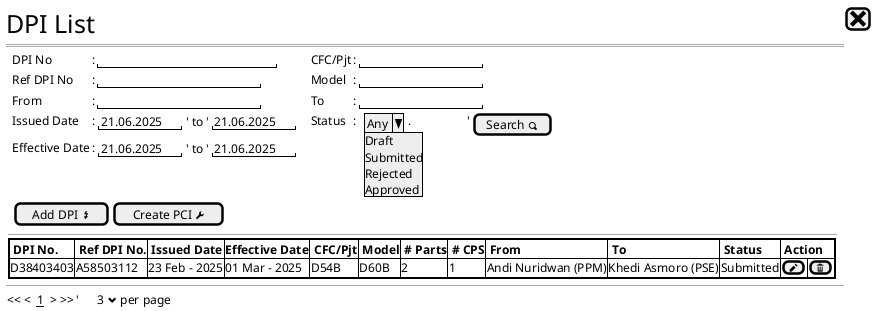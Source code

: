 @startsalt
{
  <size:25>DPI List |[<size:25><&x>]|*
  ==
  {
      .|DPI No       |: |"                      "|        |.|.|CFC/Pjt |: |"               "|*|*
      .|Ref DPI No   |: |"                    "|        |.|.|Model   |: |"               "|*|*
      .|From         |: |"                    "|        |.|.|To   |: |"               "|*|*
      .|Issued Date       |: {|"21.06.2025"|' to '|"21.06.2025"|}        |.|.|Status  |: | {.| ^Any^Draft^Submitted^Rejected^Approved^}|       .                  '| [Search <&magnifying-glass>] |*      
      .|Effective Date    |: {|"21.06.2025"|' to '|"21.06.2025"|}
  }
  .
  .
  {   
    {
      .|    [ Add DPI <&flash>]  |[Create PCI <&wrench>] |*
    }   
    .
    {
      --   
      {+
        {#
          |<b> DPI No. |<b> Ref DPI No. |<b> Issued Date  | <b>Effective Date |<b> CFC/Pjt   |<b> Model  |<b> # Parts |<b> # CPS |<b> From               |<b> To              |<b> Status       |<b> Action |*|*
          |D38403403   |A58503112       |23 Feb - 2025    | 01 Mar - 2025     |D54B          | D60B      | 2          | 1        |Andi Nuridwan (PPM)   | Khedi Asmoro (PSE) |     Submitted   | [<&pencil>]|[<&trash>]|*
        }
      }
    }
  }
  --
  {
  << <  __1__  > >>  |'      3 <&chevron-bottom> per page |*
  }
}
@endsalt
